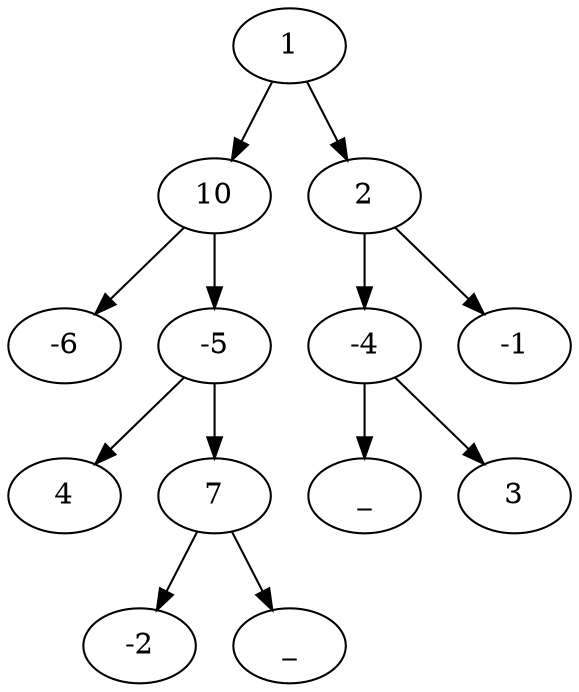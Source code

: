 strict digraph G {
  1 [ label="1" ];
  2 [ label="10" ];
  3 [ label="-6" ];
  4 [ label="-5" ];
  5 [ label="4" ];
  6 [ label="7" ];
  7 [ label="-2" ];
  8 [ label="_" ];
  9 [ label="2" ];
  10 [ label="-4" ];
  11 [ label="_" ];
  12 [ label="3" ];
  13 [ label="-1" ];
  1 -> 9 [ ];
  1 -> 2 [ ];
  9 -> 13 [ ];
  9 -> 10 [ ];
  10 -> 12 [ ];
  10 -> 11 [ ];
  2 -> 4 [ ];
  2 -> 3 [ ];
  4 -> 6 [ ];
  4 -> 5 [ ];
  6 -> 8 [ ];
  6 -> 7 [ ];
}
